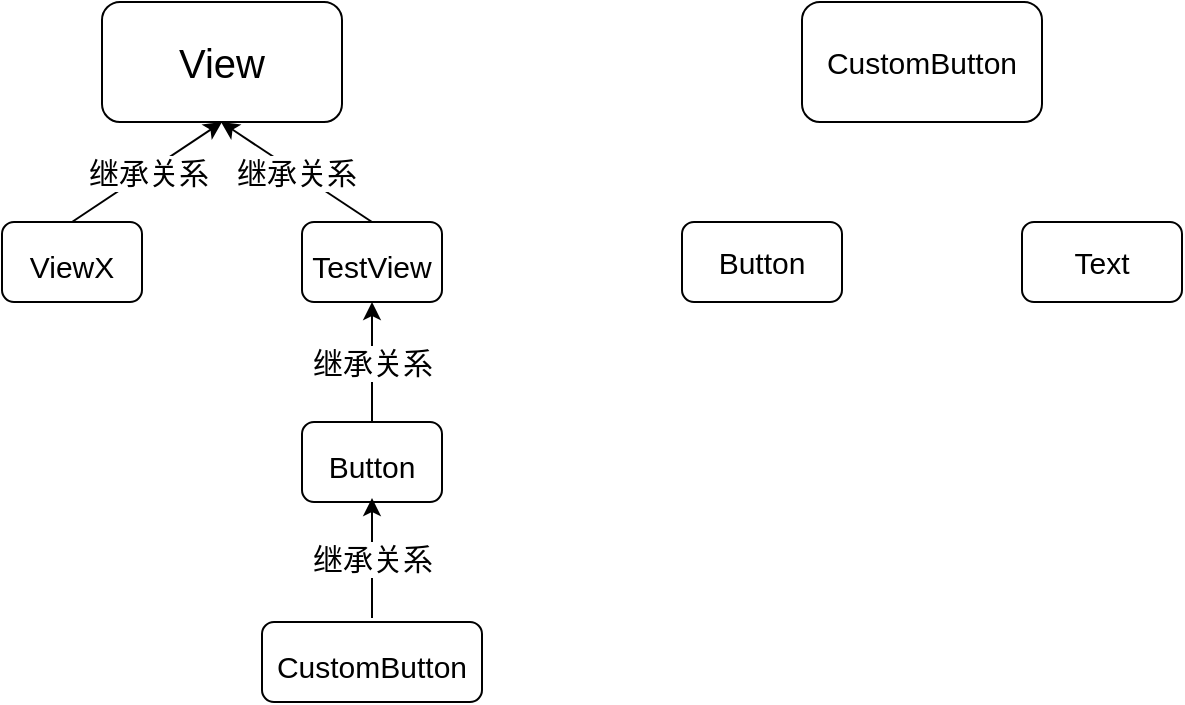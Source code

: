 <mxfile>
    <diagram id="-w-Wj-rXzX9pr0pRT64h" name="第 1 页">
        <mxGraphModel dx="704" dy="633" grid="1" gridSize="10" guides="1" tooltips="1" connect="1" arrows="1" fold="1" page="1" pageScale="1" pageWidth="827" pageHeight="1169" math="0" shadow="0">
            <root>
                <mxCell id="0"/>
                <mxCell id="1" parent="0"/>
                <mxCell id="8" value="&lt;font style=&quot;font-size: 20px;&quot;&gt;View&lt;/font&gt;" style="rounded=1;whiteSpace=wrap;html=1;fontSize=16;" vertex="1" parent="1">
                    <mxGeometry x="150" y="40" width="120" height="60" as="geometry"/>
                </mxCell>
                <mxCell id="9" value="&lt;font style=&quot;font-size: 15px;&quot;&gt;ViewX&lt;/font&gt;" style="rounded=1;whiteSpace=wrap;html=1;fontSize=20;" vertex="1" parent="1">
                    <mxGeometry x="100" y="150" width="70" height="40" as="geometry"/>
                </mxCell>
                <mxCell id="10" value="&lt;font style=&quot;font-size: 15px;&quot;&gt;TestView&lt;/font&gt;" style="rounded=1;whiteSpace=wrap;html=1;fontSize=20;" vertex="1" parent="1">
                    <mxGeometry x="250" y="150" width="70" height="40" as="geometry"/>
                </mxCell>
                <mxCell id="11" value="&lt;font style=&quot;font-size: 15px;&quot;&gt;Button&lt;/font&gt;" style="rounded=1;whiteSpace=wrap;html=1;fontSize=20;" vertex="1" parent="1">
                    <mxGeometry x="250" y="250" width="70" height="40" as="geometry"/>
                </mxCell>
                <mxCell id="12" value="&lt;span style=&quot;font-size: 15px;&quot;&gt;CustomButton&lt;/span&gt;" style="rounded=1;whiteSpace=wrap;html=1;fontSize=20;" vertex="1" parent="1">
                    <mxGeometry x="230" y="350" width="110" height="40" as="geometry"/>
                </mxCell>
                <mxCell id="13" value="" style="endArrow=classic;html=1;fontSize=15;exitX=0.5;exitY=0;exitDx=0;exitDy=0;entryX=0.5;entryY=1;entryDx=0;entryDy=0;" edge="1" parent="1" source="11" target="10">
                    <mxGeometry relative="1" as="geometry">
                        <mxPoint x="300" y="270" as="sourcePoint"/>
                        <mxPoint x="400" y="270" as="targetPoint"/>
                    </mxGeometry>
                </mxCell>
                <mxCell id="14" value="继承关系" style="edgeLabel;resizable=0;html=1;align=center;verticalAlign=middle;fontSize=15;" connectable="0" vertex="1" parent="13">
                    <mxGeometry relative="1" as="geometry"/>
                </mxCell>
                <mxCell id="15" value="" style="endArrow=classic;html=1;fontSize=15;exitX=0.5;exitY=0;exitDx=0;exitDy=0;entryX=0.5;entryY=1;entryDx=0;entryDy=0;" edge="1" parent="1">
                    <mxGeometry relative="1" as="geometry">
                        <mxPoint x="285" y="348" as="sourcePoint"/>
                        <mxPoint x="285" y="288" as="targetPoint"/>
                    </mxGeometry>
                </mxCell>
                <mxCell id="16" value="继承关系" style="edgeLabel;resizable=0;html=1;align=center;verticalAlign=middle;fontSize=15;" connectable="0" vertex="1" parent="15">
                    <mxGeometry relative="1" as="geometry"/>
                </mxCell>
                <mxCell id="17" value="" style="endArrow=classic;html=1;fontSize=15;exitX=0.5;exitY=0;exitDx=0;exitDy=0;entryX=0.5;entryY=1;entryDx=0;entryDy=0;" edge="1" parent="1" source="10">
                    <mxGeometry relative="1" as="geometry">
                        <mxPoint x="209.5" y="160" as="sourcePoint"/>
                        <mxPoint x="209.5" y="100" as="targetPoint"/>
                    </mxGeometry>
                </mxCell>
                <mxCell id="18" value="继承关系" style="edgeLabel;resizable=0;html=1;align=center;verticalAlign=middle;fontSize=15;" connectable="0" vertex="1" parent="17">
                    <mxGeometry relative="1" as="geometry"/>
                </mxCell>
                <mxCell id="19" value="" style="endArrow=classic;html=1;fontSize=15;exitX=0.5;exitY=0;exitDx=0;exitDy=0;entryX=0.5;entryY=1;entryDx=0;entryDy=0;" edge="1" parent="1" source="9" target="8">
                    <mxGeometry relative="1" as="geometry">
                        <mxPoint x="315" y="280" as="sourcePoint"/>
                        <mxPoint x="315" y="220" as="targetPoint"/>
                    </mxGeometry>
                </mxCell>
                <mxCell id="20" value="继承关系" style="edgeLabel;resizable=0;html=1;align=center;verticalAlign=middle;fontSize=15;" connectable="0" vertex="1" parent="19">
                    <mxGeometry relative="1" as="geometry"/>
                </mxCell>
                <mxCell id="21" value="CustomButton" style="rounded=1;whiteSpace=wrap;html=1;fontSize=15;" vertex="1" parent="1">
                    <mxGeometry x="500" y="40" width="120" height="60" as="geometry"/>
                </mxCell>
                <mxCell id="22" value="Text" style="rounded=1;whiteSpace=wrap;html=1;fontSize=15;" vertex="1" parent="1">
                    <mxGeometry x="610" y="150" width="80" height="40" as="geometry"/>
                </mxCell>
                <mxCell id="23" value="Button" style="rounded=1;whiteSpace=wrap;html=1;fontSize=15;" vertex="1" parent="1">
                    <mxGeometry x="440" y="150" width="80" height="40" as="geometry"/>
                </mxCell>
            </root>
        </mxGraphModel>
    </diagram>
</mxfile>